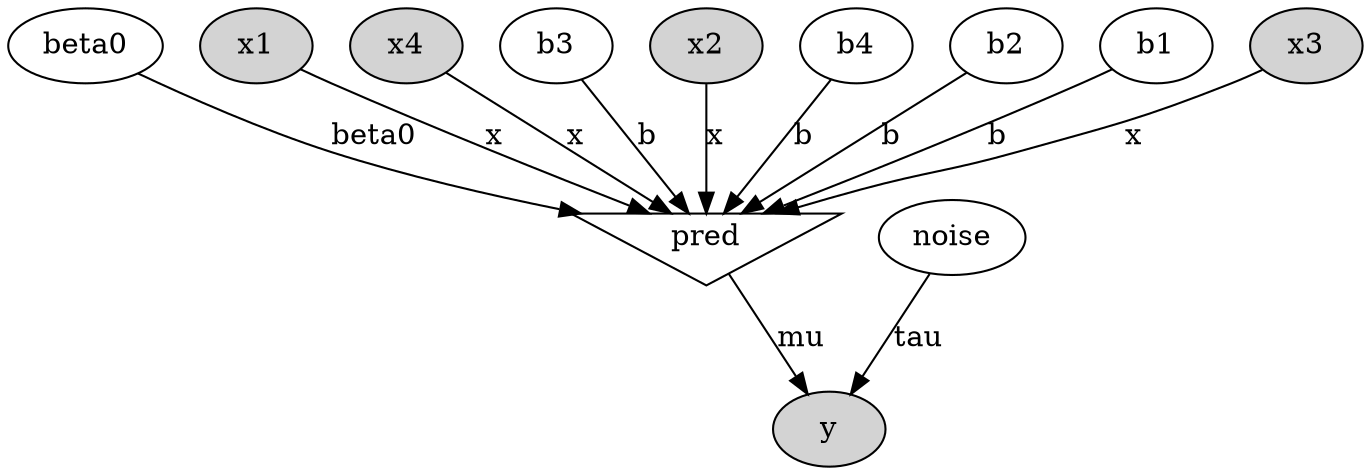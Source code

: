 digraph G {
beta0;
x1 [style=filled];
x4 [style=filled];
b3;
noise;
x2 [style=filled];
b4;
pred [shape=invtriangle];
beta0 -> pred  [label=beta0];
b2;
b2 -> pred  [label=b];
b4 -> pred  [label=b];
b3 -> pred  [label=b];
b1;
b1 -> pred  [label=b];
x2 -> pred  [label=x];
x1 -> pred  [label=x];
x4 -> pred  [label=x];
x3 [style=filled];
x3 -> pred  [label=x];
y [style=filled];
pred -> y  [label=mu];
noise -> y  [label=tau];
}
